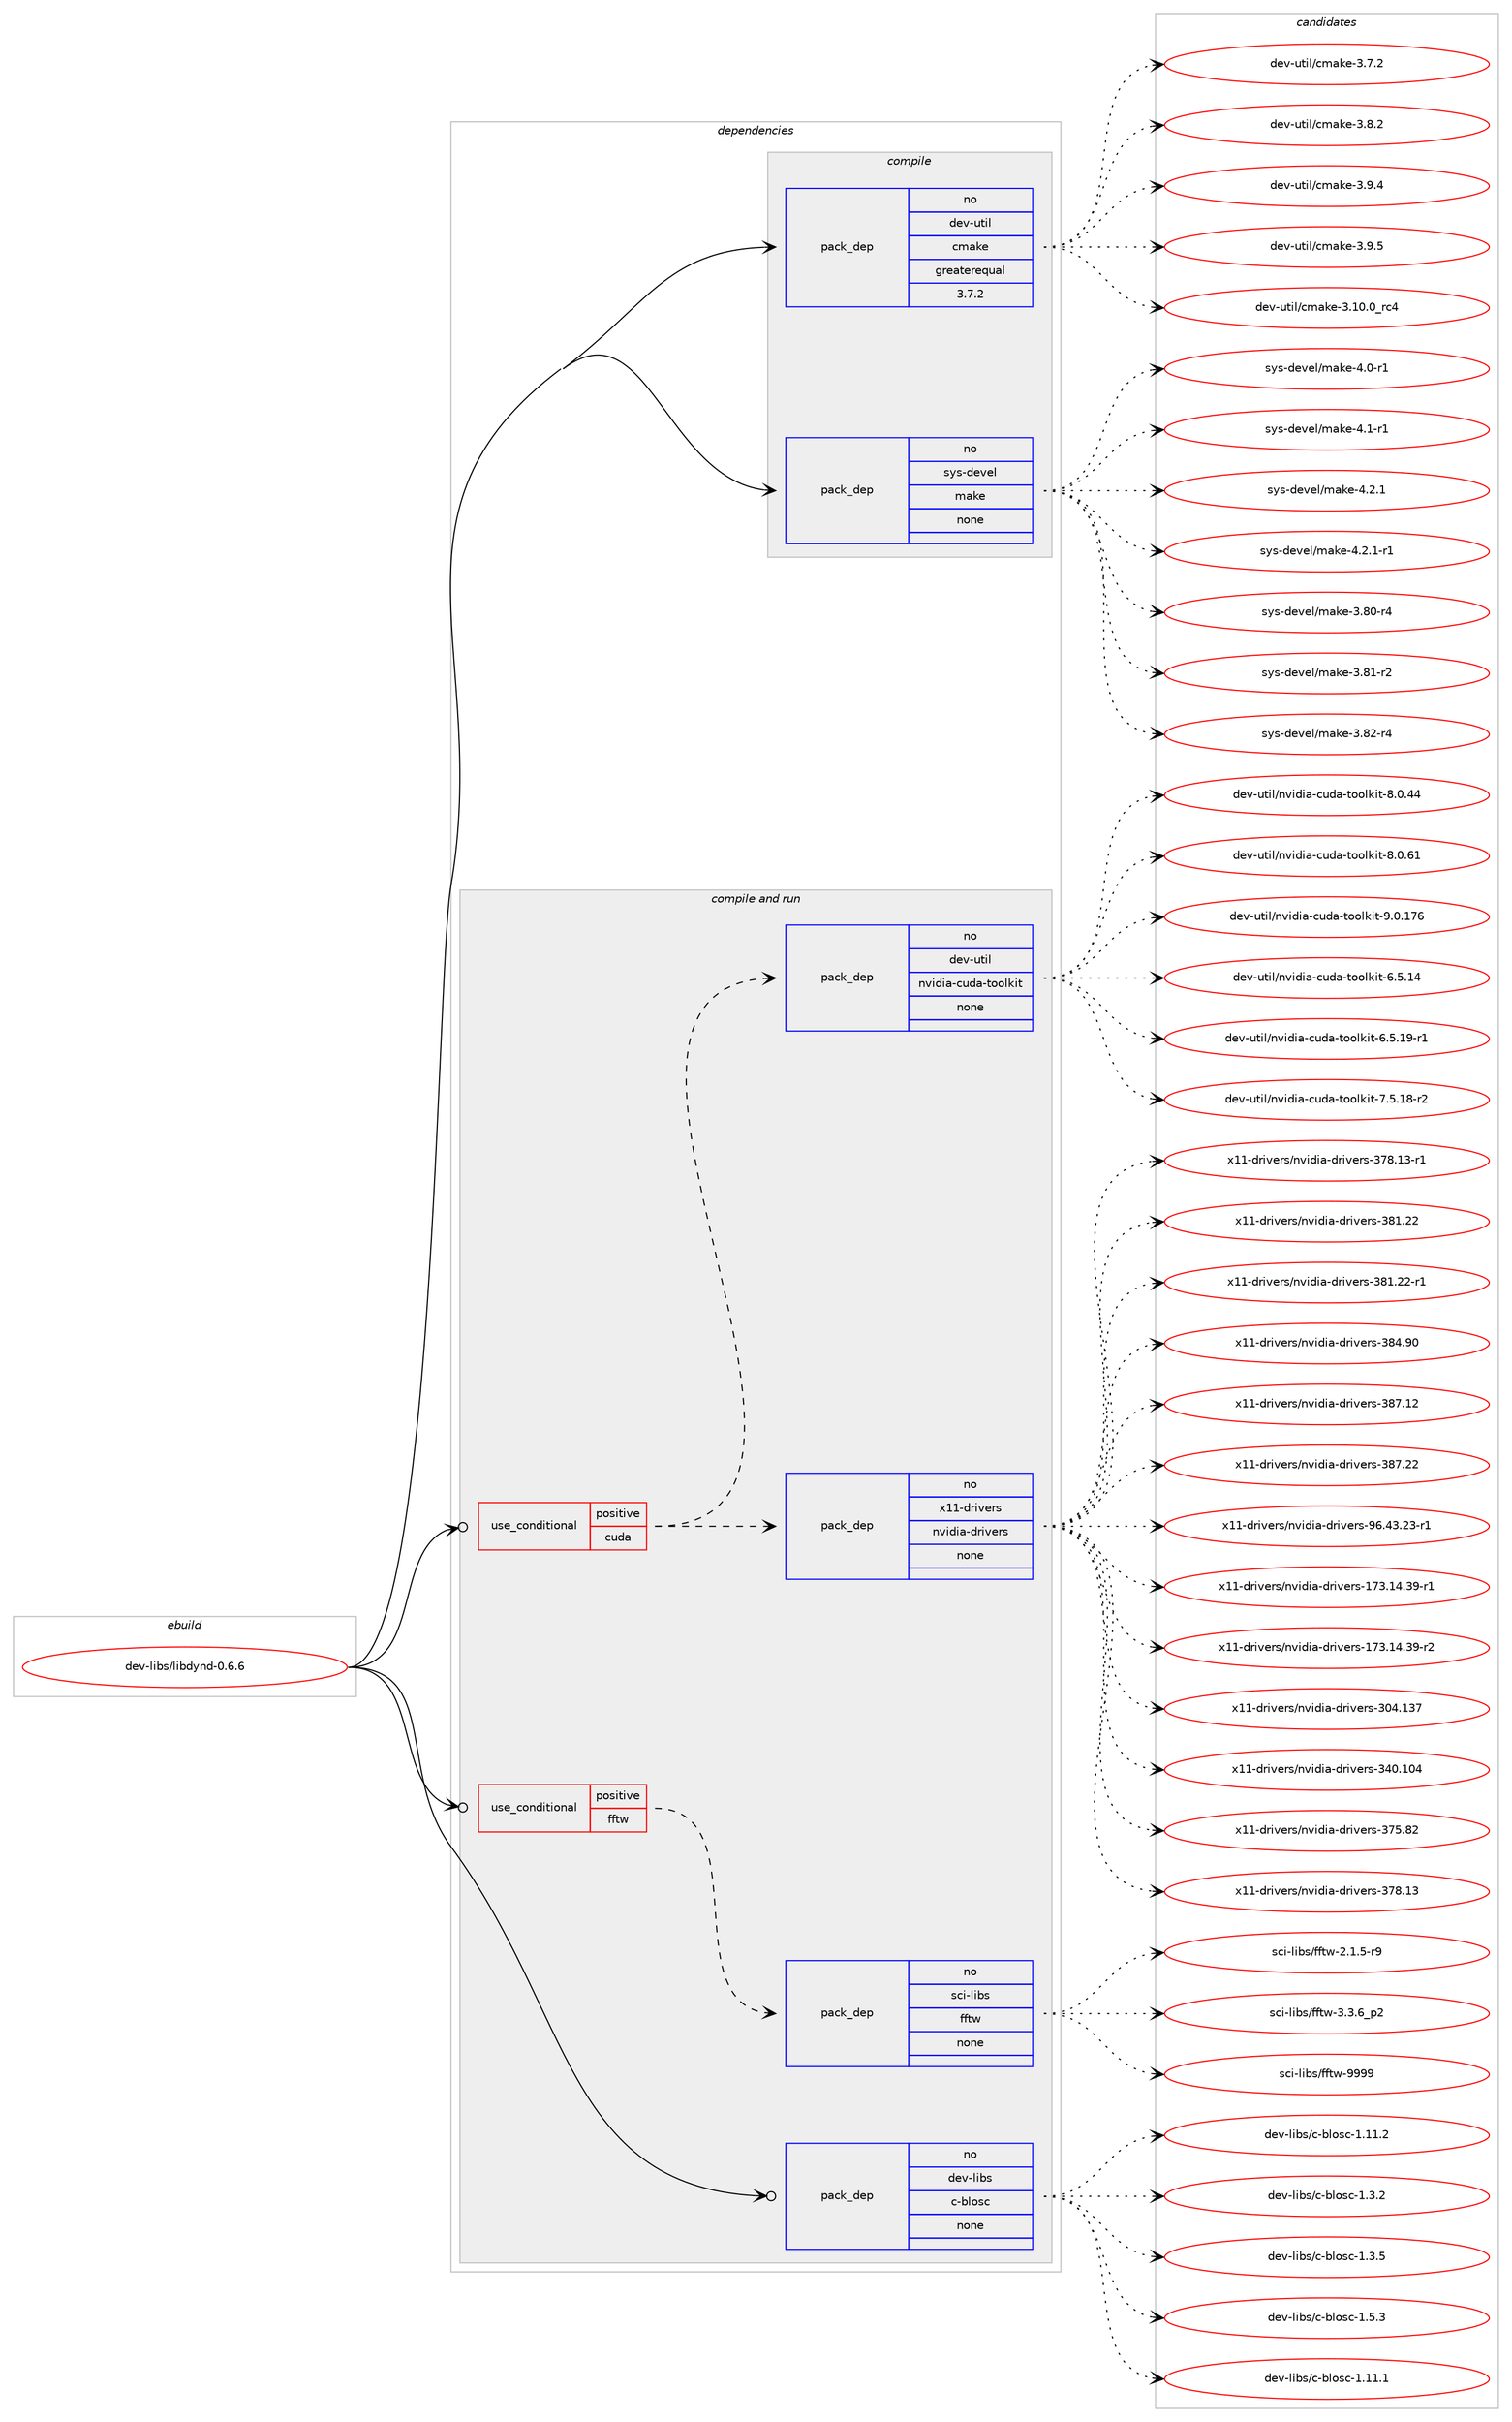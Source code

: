 digraph prolog {

# *************
# Graph options
# *************

newrank=true;
concentrate=true;
compound=true;
graph [rankdir=LR,fontname=Helvetica,fontsize=10,ranksep=1.5];#, ranksep=2.5, nodesep=0.2];
edge  [arrowhead=vee];
node  [fontname=Helvetica,fontsize=10];

# **********
# The ebuild
# **********

subgraph cluster_leftcol {
color=gray;
rank=same;
label=<<i>ebuild</i>>;
id [label="dev-libs/libdynd-0.6.6", color=red, width=4, href="../dev-libs/libdynd-0.6.6.svg"];
}

# ****************
# The dependencies
# ****************

subgraph cluster_midcol {
color=gray;
label=<<i>dependencies</i>>;
subgraph cluster_compile {
fillcolor="#eeeeee";
style=filled;
label=<<i>compile</i>>;
subgraph pack86467 {
dependency114646 [label=<<TABLE BORDER="0" CELLBORDER="1" CELLSPACING="0" CELLPADDING="4" WIDTH="220"><TR><TD ROWSPAN="6" CELLPADDING="30">pack_dep</TD></TR><TR><TD WIDTH="110">no</TD></TR><TR><TD>dev-util</TD></TR><TR><TD>cmake</TD></TR><TR><TD>greaterequal</TD></TR><TR><TD>3.7.2</TD></TR></TABLE>>, shape=none, color=blue];
}
id:e -> dependency114646:w [weight=20,style="solid",arrowhead="vee"];
subgraph pack86468 {
dependency114647 [label=<<TABLE BORDER="0" CELLBORDER="1" CELLSPACING="0" CELLPADDING="4" WIDTH="220"><TR><TD ROWSPAN="6" CELLPADDING="30">pack_dep</TD></TR><TR><TD WIDTH="110">no</TD></TR><TR><TD>sys-devel</TD></TR><TR><TD>make</TD></TR><TR><TD>none</TD></TR><TR><TD></TD></TR></TABLE>>, shape=none, color=blue];
}
id:e -> dependency114647:w [weight=20,style="solid",arrowhead="vee"];
}
subgraph cluster_compileandrun {
fillcolor="#eeeeee";
style=filled;
label=<<i>compile and run</i>>;
subgraph cond24814 {
dependency114648 [label=<<TABLE BORDER="0" CELLBORDER="1" CELLSPACING="0" CELLPADDING="4"><TR><TD ROWSPAN="3" CELLPADDING="10">use_conditional</TD></TR><TR><TD>positive</TD></TR><TR><TD>cuda</TD></TR></TABLE>>, shape=none, color=red];
subgraph pack86469 {
dependency114649 [label=<<TABLE BORDER="0" CELLBORDER="1" CELLSPACING="0" CELLPADDING="4" WIDTH="220"><TR><TD ROWSPAN="6" CELLPADDING="30">pack_dep</TD></TR><TR><TD WIDTH="110">no</TD></TR><TR><TD>x11-drivers</TD></TR><TR><TD>nvidia-drivers</TD></TR><TR><TD>none</TD></TR><TR><TD></TD></TR></TABLE>>, shape=none, color=blue];
}
dependency114648:e -> dependency114649:w [weight=20,style="dashed",arrowhead="vee"];
subgraph pack86470 {
dependency114650 [label=<<TABLE BORDER="0" CELLBORDER="1" CELLSPACING="0" CELLPADDING="4" WIDTH="220"><TR><TD ROWSPAN="6" CELLPADDING="30">pack_dep</TD></TR><TR><TD WIDTH="110">no</TD></TR><TR><TD>dev-util</TD></TR><TR><TD>nvidia-cuda-toolkit</TD></TR><TR><TD>none</TD></TR><TR><TD></TD></TR></TABLE>>, shape=none, color=blue];
}
dependency114648:e -> dependency114650:w [weight=20,style="dashed",arrowhead="vee"];
}
id:e -> dependency114648:w [weight=20,style="solid",arrowhead="odotvee"];
subgraph cond24815 {
dependency114651 [label=<<TABLE BORDER="0" CELLBORDER="1" CELLSPACING="0" CELLPADDING="4"><TR><TD ROWSPAN="3" CELLPADDING="10">use_conditional</TD></TR><TR><TD>positive</TD></TR><TR><TD>fftw</TD></TR></TABLE>>, shape=none, color=red];
subgraph pack86471 {
dependency114652 [label=<<TABLE BORDER="0" CELLBORDER="1" CELLSPACING="0" CELLPADDING="4" WIDTH="220"><TR><TD ROWSPAN="6" CELLPADDING="30">pack_dep</TD></TR><TR><TD WIDTH="110">no</TD></TR><TR><TD>sci-libs</TD></TR><TR><TD>fftw</TD></TR><TR><TD>none</TD></TR><TR><TD></TD></TR></TABLE>>, shape=none, color=blue];
}
dependency114651:e -> dependency114652:w [weight=20,style="dashed",arrowhead="vee"];
}
id:e -> dependency114651:w [weight=20,style="solid",arrowhead="odotvee"];
subgraph pack86472 {
dependency114653 [label=<<TABLE BORDER="0" CELLBORDER="1" CELLSPACING="0" CELLPADDING="4" WIDTH="220"><TR><TD ROWSPAN="6" CELLPADDING="30">pack_dep</TD></TR><TR><TD WIDTH="110">no</TD></TR><TR><TD>dev-libs</TD></TR><TR><TD>c-blosc</TD></TR><TR><TD>none</TD></TR><TR><TD></TD></TR></TABLE>>, shape=none, color=blue];
}
id:e -> dependency114653:w [weight=20,style="solid",arrowhead="odotvee"];
}
subgraph cluster_run {
fillcolor="#eeeeee";
style=filled;
label=<<i>run</i>>;
}
}

# **************
# The candidates
# **************

subgraph cluster_choices {
rank=same;
color=gray;
label=<<i>candidates</i>>;

subgraph choice86467 {
color=black;
nodesep=1;
choice1001011184511711610510847991099710710145514649484648951149952 [label="dev-util/cmake-3.10.0_rc4", color=red, width=4,href="../dev-util/cmake-3.10.0_rc4.svg"];
choice10010111845117116105108479910997107101455146554650 [label="dev-util/cmake-3.7.2", color=red, width=4,href="../dev-util/cmake-3.7.2.svg"];
choice10010111845117116105108479910997107101455146564650 [label="dev-util/cmake-3.8.2", color=red, width=4,href="../dev-util/cmake-3.8.2.svg"];
choice10010111845117116105108479910997107101455146574652 [label="dev-util/cmake-3.9.4", color=red, width=4,href="../dev-util/cmake-3.9.4.svg"];
choice10010111845117116105108479910997107101455146574653 [label="dev-util/cmake-3.9.5", color=red, width=4,href="../dev-util/cmake-3.9.5.svg"];
dependency114646:e -> choice1001011184511711610510847991099710710145514649484648951149952:w [style=dotted,weight="100"];
dependency114646:e -> choice10010111845117116105108479910997107101455146554650:w [style=dotted,weight="100"];
dependency114646:e -> choice10010111845117116105108479910997107101455146564650:w [style=dotted,weight="100"];
dependency114646:e -> choice10010111845117116105108479910997107101455146574652:w [style=dotted,weight="100"];
dependency114646:e -> choice10010111845117116105108479910997107101455146574653:w [style=dotted,weight="100"];
}
subgraph choice86468 {
color=black;
nodesep=1;
choice11512111545100101118101108471099710710145514656484511452 [label="sys-devel/make-3.80-r4", color=red, width=4,href="../sys-devel/make-3.80-r4.svg"];
choice11512111545100101118101108471099710710145514656494511450 [label="sys-devel/make-3.81-r2", color=red, width=4,href="../sys-devel/make-3.81-r2.svg"];
choice11512111545100101118101108471099710710145514656504511452 [label="sys-devel/make-3.82-r4", color=red, width=4,href="../sys-devel/make-3.82-r4.svg"];
choice115121115451001011181011084710997107101455246484511449 [label="sys-devel/make-4.0-r1", color=red, width=4,href="../sys-devel/make-4.0-r1.svg"];
choice115121115451001011181011084710997107101455246494511449 [label="sys-devel/make-4.1-r1", color=red, width=4,href="../sys-devel/make-4.1-r1.svg"];
choice115121115451001011181011084710997107101455246504649 [label="sys-devel/make-4.2.1", color=red, width=4,href="../sys-devel/make-4.2.1.svg"];
choice1151211154510010111810110847109971071014552465046494511449 [label="sys-devel/make-4.2.1-r1", color=red, width=4,href="../sys-devel/make-4.2.1-r1.svg"];
dependency114647:e -> choice11512111545100101118101108471099710710145514656484511452:w [style=dotted,weight="100"];
dependency114647:e -> choice11512111545100101118101108471099710710145514656494511450:w [style=dotted,weight="100"];
dependency114647:e -> choice11512111545100101118101108471099710710145514656504511452:w [style=dotted,weight="100"];
dependency114647:e -> choice115121115451001011181011084710997107101455246484511449:w [style=dotted,weight="100"];
dependency114647:e -> choice115121115451001011181011084710997107101455246494511449:w [style=dotted,weight="100"];
dependency114647:e -> choice115121115451001011181011084710997107101455246504649:w [style=dotted,weight="100"];
dependency114647:e -> choice1151211154510010111810110847109971071014552465046494511449:w [style=dotted,weight="100"];
}
subgraph choice86469 {
color=black;
nodesep=1;
choice120494945100114105118101114115471101181051001059745100114105118101114115454955514649524651574511449 [label="x11-drivers/nvidia-drivers-173.14.39-r1", color=red, width=4,href="../x11-drivers/nvidia-drivers-173.14.39-r1.svg"];
choice120494945100114105118101114115471101181051001059745100114105118101114115454955514649524651574511450 [label="x11-drivers/nvidia-drivers-173.14.39-r2", color=red, width=4,href="../x11-drivers/nvidia-drivers-173.14.39-r2.svg"];
choice1204949451001141051181011141154711011810510010597451001141051181011141154551485246495155 [label="x11-drivers/nvidia-drivers-304.137", color=red, width=4,href="../x11-drivers/nvidia-drivers-304.137.svg"];
choice1204949451001141051181011141154711011810510010597451001141051181011141154551524846494852 [label="x11-drivers/nvidia-drivers-340.104", color=red, width=4,href="../x11-drivers/nvidia-drivers-340.104.svg"];
choice12049494510011410511810111411547110118105100105974510011410511810111411545515553465650 [label="x11-drivers/nvidia-drivers-375.82", color=red, width=4,href="../x11-drivers/nvidia-drivers-375.82.svg"];
choice12049494510011410511810111411547110118105100105974510011410511810111411545515556464951 [label="x11-drivers/nvidia-drivers-378.13", color=red, width=4,href="../x11-drivers/nvidia-drivers-378.13.svg"];
choice120494945100114105118101114115471101181051001059745100114105118101114115455155564649514511449 [label="x11-drivers/nvidia-drivers-378.13-r1", color=red, width=4,href="../x11-drivers/nvidia-drivers-378.13-r1.svg"];
choice12049494510011410511810111411547110118105100105974510011410511810111411545515649465050 [label="x11-drivers/nvidia-drivers-381.22", color=red, width=4,href="../x11-drivers/nvidia-drivers-381.22.svg"];
choice120494945100114105118101114115471101181051001059745100114105118101114115455156494650504511449 [label="x11-drivers/nvidia-drivers-381.22-r1", color=red, width=4,href="../x11-drivers/nvidia-drivers-381.22-r1.svg"];
choice12049494510011410511810111411547110118105100105974510011410511810111411545515652465748 [label="x11-drivers/nvidia-drivers-384.90", color=red, width=4,href="../x11-drivers/nvidia-drivers-384.90.svg"];
choice12049494510011410511810111411547110118105100105974510011410511810111411545515655464950 [label="x11-drivers/nvidia-drivers-387.12", color=red, width=4,href="../x11-drivers/nvidia-drivers-387.12.svg"];
choice12049494510011410511810111411547110118105100105974510011410511810111411545515655465050 [label="x11-drivers/nvidia-drivers-387.22", color=red, width=4,href="../x11-drivers/nvidia-drivers-387.22.svg"];
choice1204949451001141051181011141154711011810510010597451001141051181011141154557544652514650514511449 [label="x11-drivers/nvidia-drivers-96.43.23-r1", color=red, width=4,href="../x11-drivers/nvidia-drivers-96.43.23-r1.svg"];
dependency114649:e -> choice120494945100114105118101114115471101181051001059745100114105118101114115454955514649524651574511449:w [style=dotted,weight="100"];
dependency114649:e -> choice120494945100114105118101114115471101181051001059745100114105118101114115454955514649524651574511450:w [style=dotted,weight="100"];
dependency114649:e -> choice1204949451001141051181011141154711011810510010597451001141051181011141154551485246495155:w [style=dotted,weight="100"];
dependency114649:e -> choice1204949451001141051181011141154711011810510010597451001141051181011141154551524846494852:w [style=dotted,weight="100"];
dependency114649:e -> choice12049494510011410511810111411547110118105100105974510011410511810111411545515553465650:w [style=dotted,weight="100"];
dependency114649:e -> choice12049494510011410511810111411547110118105100105974510011410511810111411545515556464951:w [style=dotted,weight="100"];
dependency114649:e -> choice120494945100114105118101114115471101181051001059745100114105118101114115455155564649514511449:w [style=dotted,weight="100"];
dependency114649:e -> choice12049494510011410511810111411547110118105100105974510011410511810111411545515649465050:w [style=dotted,weight="100"];
dependency114649:e -> choice120494945100114105118101114115471101181051001059745100114105118101114115455156494650504511449:w [style=dotted,weight="100"];
dependency114649:e -> choice12049494510011410511810111411547110118105100105974510011410511810111411545515652465748:w [style=dotted,weight="100"];
dependency114649:e -> choice12049494510011410511810111411547110118105100105974510011410511810111411545515655464950:w [style=dotted,weight="100"];
dependency114649:e -> choice12049494510011410511810111411547110118105100105974510011410511810111411545515655465050:w [style=dotted,weight="100"];
dependency114649:e -> choice1204949451001141051181011141154711011810510010597451001141051181011141154557544652514650514511449:w [style=dotted,weight="100"];
}
subgraph choice86470 {
color=black;
nodesep=1;
choice1001011184511711610510847110118105100105974599117100974511611111110810710511645544653464952 [label="dev-util/nvidia-cuda-toolkit-6.5.14", color=red, width=4,href="../dev-util/nvidia-cuda-toolkit-6.5.14.svg"];
choice10010111845117116105108471101181051001059745991171009745116111111108107105116455446534649574511449 [label="dev-util/nvidia-cuda-toolkit-6.5.19-r1", color=red, width=4,href="../dev-util/nvidia-cuda-toolkit-6.5.19-r1.svg"];
choice10010111845117116105108471101181051001059745991171009745116111111108107105116455546534649564511450 [label="dev-util/nvidia-cuda-toolkit-7.5.18-r2", color=red, width=4,href="../dev-util/nvidia-cuda-toolkit-7.5.18-r2.svg"];
choice1001011184511711610510847110118105100105974599117100974511611111110810710511645564648465252 [label="dev-util/nvidia-cuda-toolkit-8.0.44", color=red, width=4,href="../dev-util/nvidia-cuda-toolkit-8.0.44.svg"];
choice1001011184511711610510847110118105100105974599117100974511611111110810710511645564648465449 [label="dev-util/nvidia-cuda-toolkit-8.0.61", color=red, width=4,href="../dev-util/nvidia-cuda-toolkit-8.0.61.svg"];
choice100101118451171161051084711011810510010597459911710097451161111111081071051164557464846495554 [label="dev-util/nvidia-cuda-toolkit-9.0.176", color=red, width=4,href="../dev-util/nvidia-cuda-toolkit-9.0.176.svg"];
dependency114650:e -> choice1001011184511711610510847110118105100105974599117100974511611111110810710511645544653464952:w [style=dotted,weight="100"];
dependency114650:e -> choice10010111845117116105108471101181051001059745991171009745116111111108107105116455446534649574511449:w [style=dotted,weight="100"];
dependency114650:e -> choice10010111845117116105108471101181051001059745991171009745116111111108107105116455546534649564511450:w [style=dotted,weight="100"];
dependency114650:e -> choice1001011184511711610510847110118105100105974599117100974511611111110810710511645564648465252:w [style=dotted,weight="100"];
dependency114650:e -> choice1001011184511711610510847110118105100105974599117100974511611111110810710511645564648465449:w [style=dotted,weight="100"];
dependency114650:e -> choice100101118451171161051084711011810510010597459911710097451161111111081071051164557464846495554:w [style=dotted,weight="100"];
}
subgraph choice86471 {
color=black;
nodesep=1;
choice115991054510810598115471021021161194550464946534511457 [label="sci-libs/fftw-2.1.5-r9", color=red, width=4,href="../sci-libs/fftw-2.1.5-r9.svg"];
choice115991054510810598115471021021161194551465146549511250 [label="sci-libs/fftw-3.3.6_p2", color=red, width=4,href="../sci-libs/fftw-3.3.6_p2.svg"];
choice115991054510810598115471021021161194557575757 [label="sci-libs/fftw-9999", color=red, width=4,href="../sci-libs/fftw-9999.svg"];
dependency114652:e -> choice115991054510810598115471021021161194550464946534511457:w [style=dotted,weight="100"];
dependency114652:e -> choice115991054510810598115471021021161194551465146549511250:w [style=dotted,weight="100"];
dependency114652:e -> choice115991054510810598115471021021161194557575757:w [style=dotted,weight="100"];
}
subgraph choice86472 {
color=black;
nodesep=1;
choice1001011184510810598115479945981081111159945494649494649 [label="dev-libs/c-blosc-1.11.1", color=red, width=4,href="../dev-libs/c-blosc-1.11.1.svg"];
choice1001011184510810598115479945981081111159945494649494650 [label="dev-libs/c-blosc-1.11.2", color=red, width=4,href="../dev-libs/c-blosc-1.11.2.svg"];
choice10010111845108105981154799459810811111599454946514650 [label="dev-libs/c-blosc-1.3.2", color=red, width=4,href="../dev-libs/c-blosc-1.3.2.svg"];
choice10010111845108105981154799459810811111599454946514653 [label="dev-libs/c-blosc-1.3.5", color=red, width=4,href="../dev-libs/c-blosc-1.3.5.svg"];
choice10010111845108105981154799459810811111599454946534651 [label="dev-libs/c-blosc-1.5.3", color=red, width=4,href="../dev-libs/c-blosc-1.5.3.svg"];
dependency114653:e -> choice1001011184510810598115479945981081111159945494649494649:w [style=dotted,weight="100"];
dependency114653:e -> choice1001011184510810598115479945981081111159945494649494650:w [style=dotted,weight="100"];
dependency114653:e -> choice10010111845108105981154799459810811111599454946514650:w [style=dotted,weight="100"];
dependency114653:e -> choice10010111845108105981154799459810811111599454946514653:w [style=dotted,weight="100"];
dependency114653:e -> choice10010111845108105981154799459810811111599454946534651:w [style=dotted,weight="100"];
}
}

}
